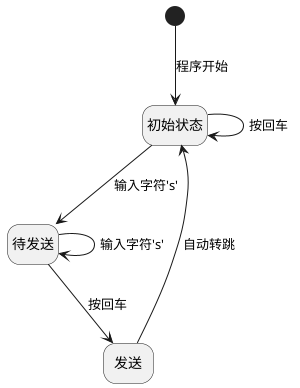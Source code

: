 @startuml test

hide empty description

[*] --> 初始状态 : 程序开始
初始状态 --> 待发送 :  输入字符's'
初始状态 --> 初始状态 :  按回车
待发送 --> 发送 : 按回车
待发送 --> 待发送 : 输入字符's'
发送 --> 初始状态 : 自动转跳

@enduml
